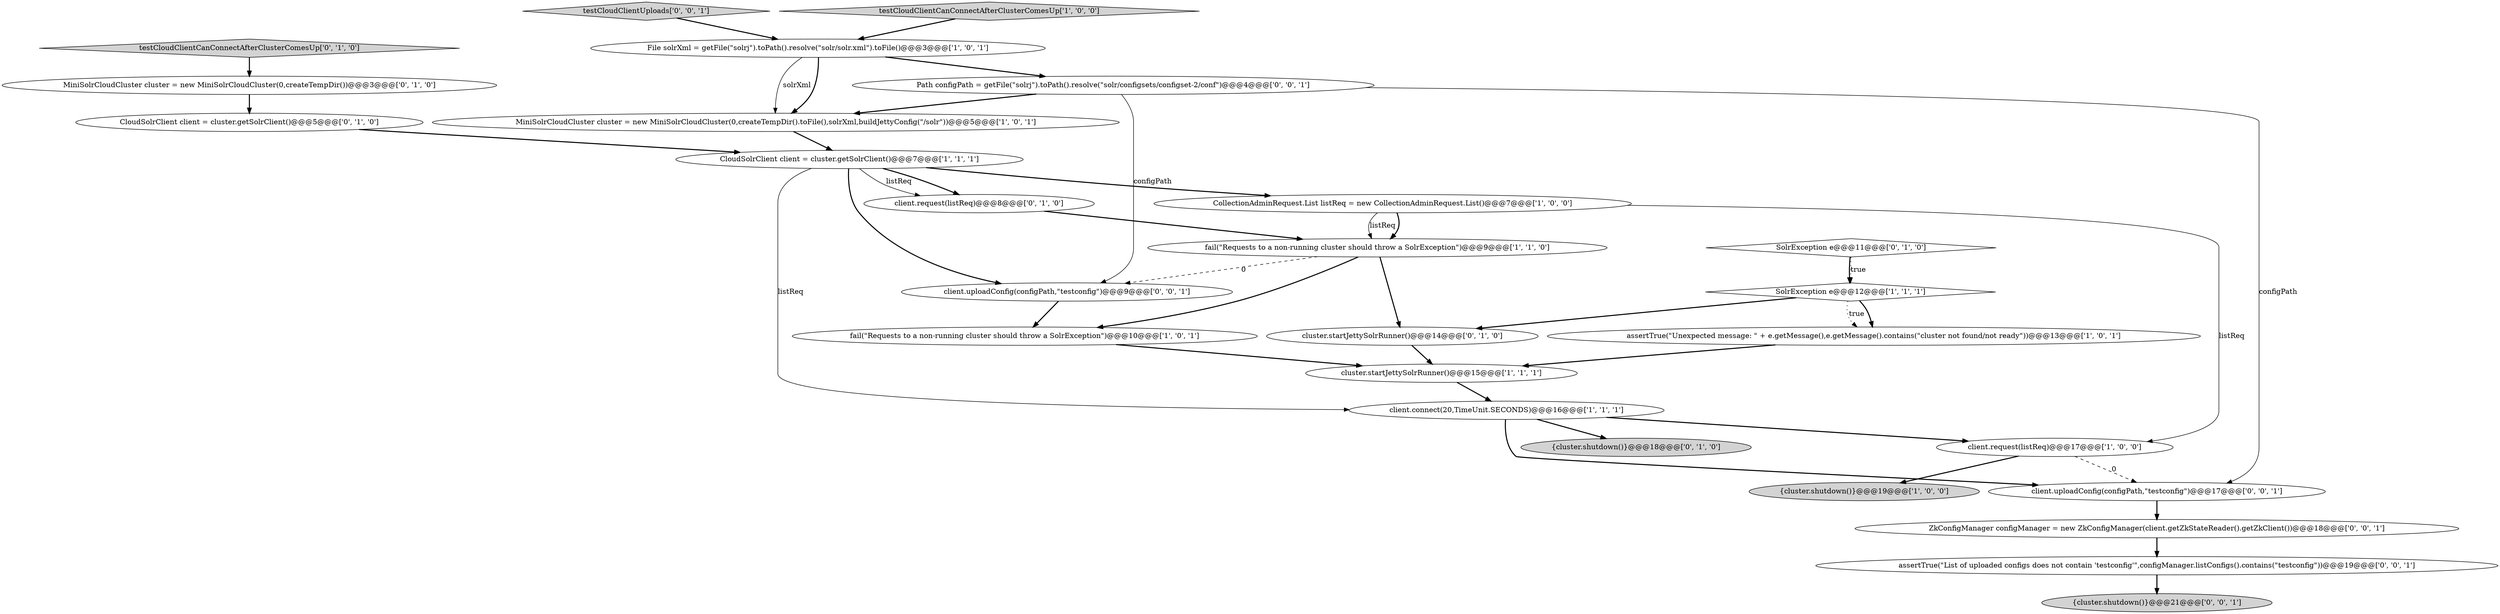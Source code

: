 digraph {
18 [style = filled, label = "{cluster.shutdown()}@@@18@@@['0', '1', '0']", fillcolor = lightgray, shape = ellipse image = "AAA0AAABBB2BBB"];
3 [style = filled, label = "cluster.startJettySolrRunner()@@@15@@@['1', '1', '1']", fillcolor = white, shape = ellipse image = "AAA0AAABBB1BBB"];
26 [style = filled, label = "client.uploadConfig(configPath,\"testconfig\")@@@9@@@['0', '0', '1']", fillcolor = white, shape = ellipse image = "AAA0AAABBB3BBB"];
8 [style = filled, label = "assertTrue(\"Unexpected message: \" + e.getMessage(),e.getMessage().contains(\"cluster not found/not ready\"))@@@13@@@['1', '0', '1']", fillcolor = white, shape = ellipse image = "AAA0AAABBB1BBB"];
21 [style = filled, label = "testCloudClientUploads['0', '0', '1']", fillcolor = lightgray, shape = diamond image = "AAA0AAABBB3BBB"];
5 [style = filled, label = "SolrException e@@@12@@@['1', '1', '1']", fillcolor = white, shape = diamond image = "AAA0AAABBB1BBB"];
1 [style = filled, label = "testCloudClientCanConnectAfterClusterComesUp['1', '0', '0']", fillcolor = lightgray, shape = diamond image = "AAA0AAABBB1BBB"];
17 [style = filled, label = "MiniSolrCloudCluster cluster = new MiniSolrCloudCluster(0,createTempDir())@@@3@@@['0', '1', '0']", fillcolor = white, shape = ellipse image = "AAA0AAABBB2BBB"];
0 [style = filled, label = "fail(\"Requests to a non-running cluster should throw a SolrException\")@@@9@@@['1', '1', '0']", fillcolor = white, shape = ellipse image = "AAA0AAABBB1BBB"];
14 [style = filled, label = "SolrException e@@@11@@@['0', '1', '0']", fillcolor = white, shape = diamond image = "AAA0AAABBB2BBB"];
13 [style = filled, label = "client.request(listReq)@@@8@@@['0', '1', '0']", fillcolor = white, shape = ellipse image = "AAA0AAABBB2BBB"];
6 [style = filled, label = "fail(\"Requests to a non-running cluster should throw a SolrException\")@@@10@@@['1', '0', '1']", fillcolor = white, shape = ellipse image = "AAA0AAABBB1BBB"];
12 [style = filled, label = "File solrXml = getFile(\"solrj\").toPath().resolve(\"solr/solr.xml\").toFile()@@@3@@@['1', '0', '1']", fillcolor = white, shape = ellipse image = "AAA0AAABBB1BBB"];
25 [style = filled, label = "client.uploadConfig(configPath,\"testconfig\")@@@17@@@['0', '0', '1']", fillcolor = white, shape = ellipse image = "AAA0AAABBB3BBB"];
23 [style = filled, label = "Path configPath = getFile(\"solrj\").toPath().resolve(\"solr/configsets/configset-2/conf\")@@@4@@@['0', '0', '1']", fillcolor = white, shape = ellipse image = "AAA0AAABBB3BBB"];
16 [style = filled, label = "cluster.startJettySolrRunner()@@@14@@@['0', '1', '0']", fillcolor = white, shape = ellipse image = "AAA0AAABBB2BBB"];
24 [style = filled, label = "{cluster.shutdown()}@@@21@@@['0', '0', '1']", fillcolor = lightgray, shape = ellipse image = "AAA0AAABBB3BBB"];
9 [style = filled, label = "{cluster.shutdown()}@@@19@@@['1', '0', '0']", fillcolor = lightgray, shape = ellipse image = "AAA0AAABBB1BBB"];
19 [style = filled, label = "testCloudClientCanConnectAfterClusterComesUp['0', '1', '0']", fillcolor = lightgray, shape = diamond image = "AAA0AAABBB2BBB"];
10 [style = filled, label = "MiniSolrCloudCluster cluster = new MiniSolrCloudCluster(0,createTempDir().toFile(),solrXml,buildJettyConfig(\"/solr\"))@@@5@@@['1', '0', '1']", fillcolor = white, shape = ellipse image = "AAA0AAABBB1BBB"];
4 [style = filled, label = "CloudSolrClient client = cluster.getSolrClient()@@@7@@@['1', '1', '1']", fillcolor = white, shape = ellipse image = "AAA0AAABBB1BBB"];
7 [style = filled, label = "CollectionAdminRequest.List listReq = new CollectionAdminRequest.List()@@@7@@@['1', '0', '0']", fillcolor = white, shape = ellipse image = "AAA0AAABBB1BBB"];
15 [style = filled, label = "CloudSolrClient client = cluster.getSolrClient()@@@5@@@['0', '1', '0']", fillcolor = white, shape = ellipse image = "AAA0AAABBB2BBB"];
2 [style = filled, label = "client.connect(20,TimeUnit.SECONDS)@@@16@@@['1', '1', '1']", fillcolor = white, shape = ellipse image = "AAA0AAABBB1BBB"];
20 [style = filled, label = "assertTrue(\"List of uploaded configs does not contain 'testconfig'\",configManager.listConfigs().contains(\"testconfig\"))@@@19@@@['0', '0', '1']", fillcolor = white, shape = ellipse image = "AAA0AAABBB3BBB"];
22 [style = filled, label = "ZkConfigManager configManager = new ZkConfigManager(client.getZkStateReader().getZkClient())@@@18@@@['0', '0', '1']", fillcolor = white, shape = ellipse image = "AAA0AAABBB3BBB"];
11 [style = filled, label = "client.request(listReq)@@@17@@@['1', '0', '0']", fillcolor = white, shape = ellipse image = "AAA0AAABBB1BBB"];
16->3 [style = bold, label=""];
6->3 [style = bold, label=""];
5->8 [style = bold, label=""];
0->16 [style = bold, label=""];
12->10 [style = solid, label="solrXml"];
25->22 [style = bold, label=""];
0->6 [style = bold, label=""];
4->13 [style = bold, label=""];
8->3 [style = bold, label=""];
4->26 [style = bold, label=""];
2->18 [style = bold, label=""];
7->0 [style = bold, label=""];
0->26 [style = dashed, label="0"];
19->17 [style = bold, label=""];
7->0 [style = solid, label="listReq"];
11->9 [style = bold, label=""];
26->6 [style = bold, label=""];
23->26 [style = solid, label="configPath"];
4->2 [style = solid, label="listReq"];
4->7 [style = bold, label=""];
21->12 [style = bold, label=""];
5->16 [style = bold, label=""];
12->10 [style = bold, label=""];
14->5 [style = dotted, label="true"];
3->2 [style = bold, label=""];
4->13 [style = solid, label="listReq"];
22->20 [style = bold, label=""];
23->25 [style = solid, label="configPath"];
15->4 [style = bold, label=""];
17->15 [style = bold, label=""];
1->12 [style = bold, label=""];
10->4 [style = bold, label=""];
23->10 [style = bold, label=""];
11->25 [style = dashed, label="0"];
13->0 [style = bold, label=""];
12->23 [style = bold, label=""];
5->8 [style = dotted, label="true"];
20->24 [style = bold, label=""];
2->25 [style = bold, label=""];
2->11 [style = bold, label=""];
7->11 [style = solid, label="listReq"];
14->5 [style = bold, label=""];
}

